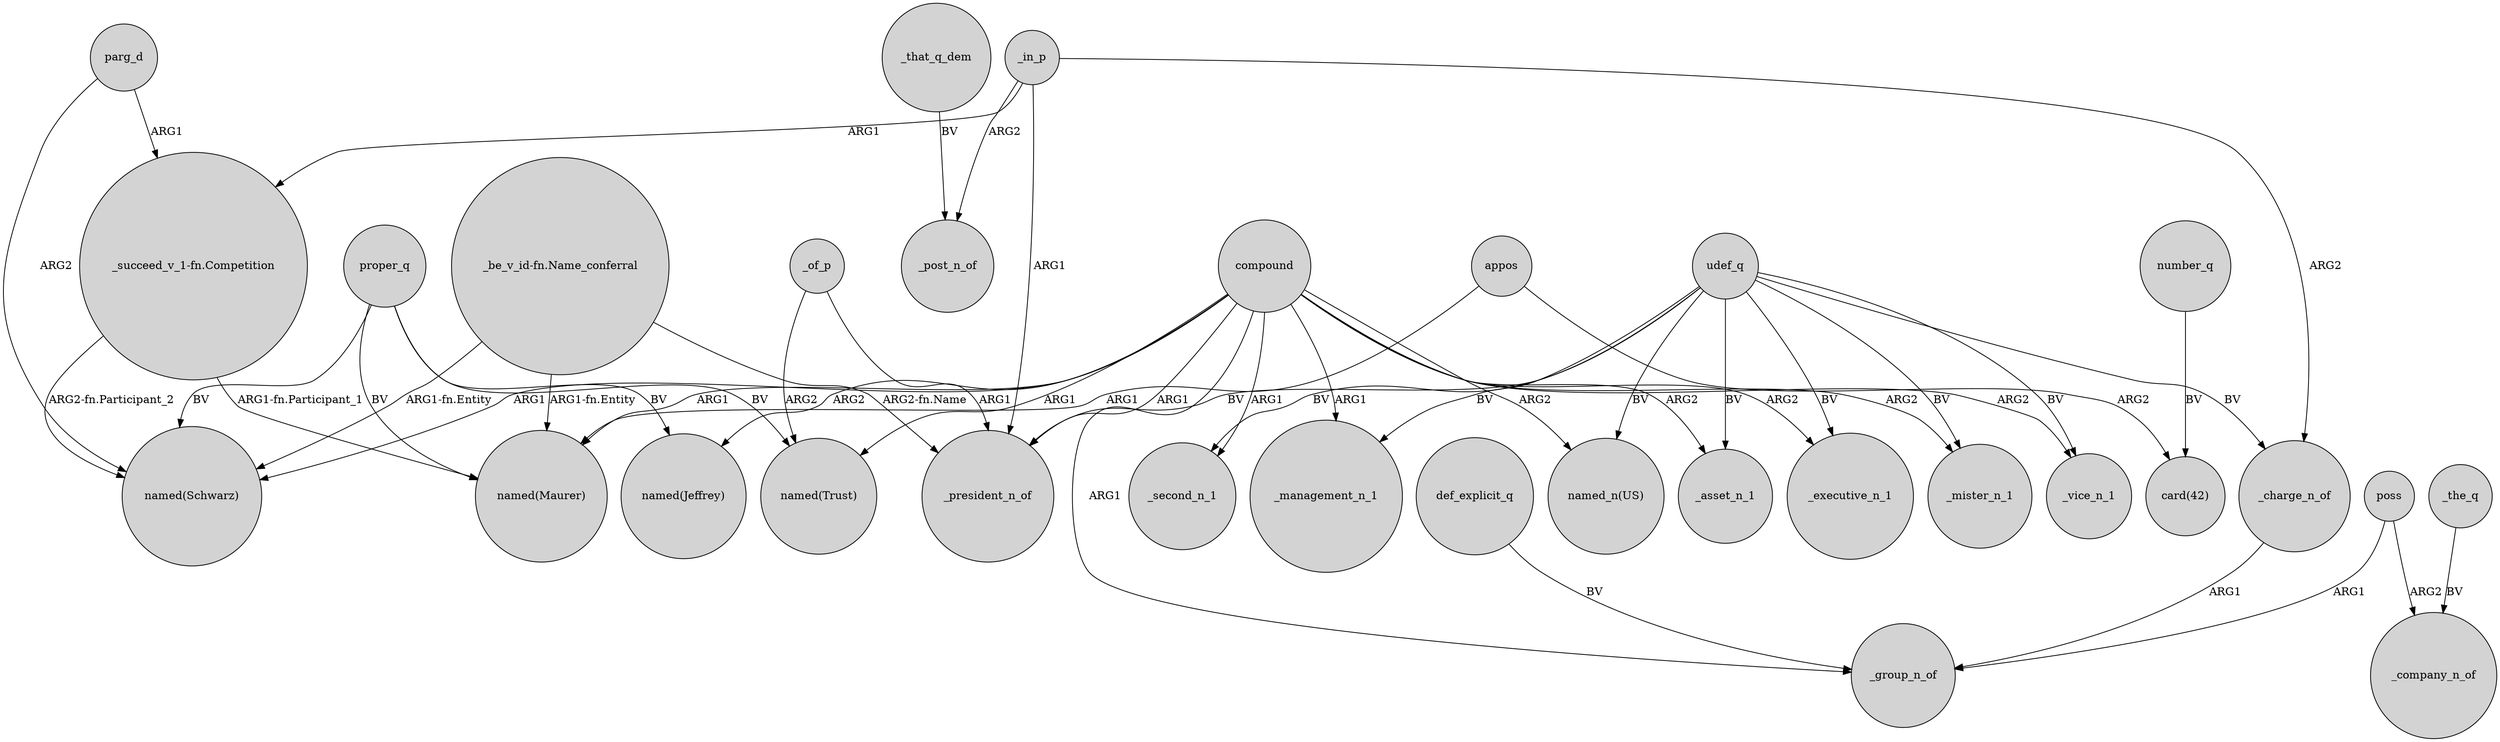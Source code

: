 digraph {
	node [shape=circle style=filled]
	proper_q -> "named(Maurer)" [label=BV]
	compound -> _mister_n_1 [label=ARG2]
	_that_q_dem -> _post_n_of [label=BV]
	proper_q -> "named(Trust)" [label=BV]
	compound -> _asset_n_1 [label=ARG2]
	compound -> "named(Trust)" [label=ARG1]
	_of_p -> _president_n_of [label=ARG1]
	_in_p -> _president_n_of [label=ARG1]
	compound -> "named(Schwarz)" [label=ARG1]
	"_be_v_id-fn.Name_conferral" -> "named(Schwarz)" [label="ARG1-fn.Entity"]
	udef_q -> _second_n_1 [label=BV]
	number_q -> "card(42)" [label=BV]
	"_succeed_v_1-fn.Competition" -> "named(Schwarz)" [label="ARG2-fn.Participant_2"]
	udef_q -> _mister_n_1 [label=BV]
	udef_q -> _asset_n_1 [label=BV]
	compound -> _group_n_of [label=ARG1]
	_in_p -> "_succeed_v_1-fn.Competition" [label=ARG1]
	appos -> "named(Maurer)" [label=ARG1]
	udef_q -> _management_n_1 [label=BV]
	parg_d -> "named(Schwarz)" [label=ARG2]
	udef_q -> _executive_n_1 [label=BV]
	poss -> _company_n_of [label=ARG2]
	udef_q -> _vice_n_1 [label=BV]
	"_be_v_id-fn.Name_conferral" -> "named(Maurer)" [label="ARG1-fn.Entity"]
	compound -> "named(Jeffrey)" [label=ARG2]
	compound -> _management_n_1 [label=ARG1]
	proper_q -> "named(Schwarz)" [label=BV]
	def_explicit_q -> _group_n_of [label=BV]
	compound -> "named(Maurer)" [label=ARG1]
	udef_q -> _charge_n_of [label=BV]
	compound -> _second_n_1 [label=ARG1]
	compound -> _executive_n_1 [label=ARG2]
	compound -> _vice_n_1 [label=ARG2]
	compound -> _president_n_of [label=ARG1]
	_of_p -> "named(Trust)" [label=ARG2]
	_charge_n_of -> _group_n_of [label=ARG1]
	udef_q -> _president_n_of [label=BV]
	proper_q -> "named(Jeffrey)" [label=BV]
	appos -> "card(42)" [label=ARG2]
	compound -> "named_n(US)" [label=ARG2]
	_the_q -> _company_n_of [label=BV]
	udef_q -> "named_n(US)" [label=BV]
	"_be_v_id-fn.Name_conferral" -> _president_n_of [label="ARG2-fn.Name"]
	poss -> _group_n_of [label=ARG1]
	_in_p -> _post_n_of [label=ARG2]
	parg_d -> "_succeed_v_1-fn.Competition" [label=ARG1]
	"_succeed_v_1-fn.Competition" -> "named(Maurer)" [label="ARG1-fn.Participant_1"]
	_in_p -> _charge_n_of [label=ARG2]
}
